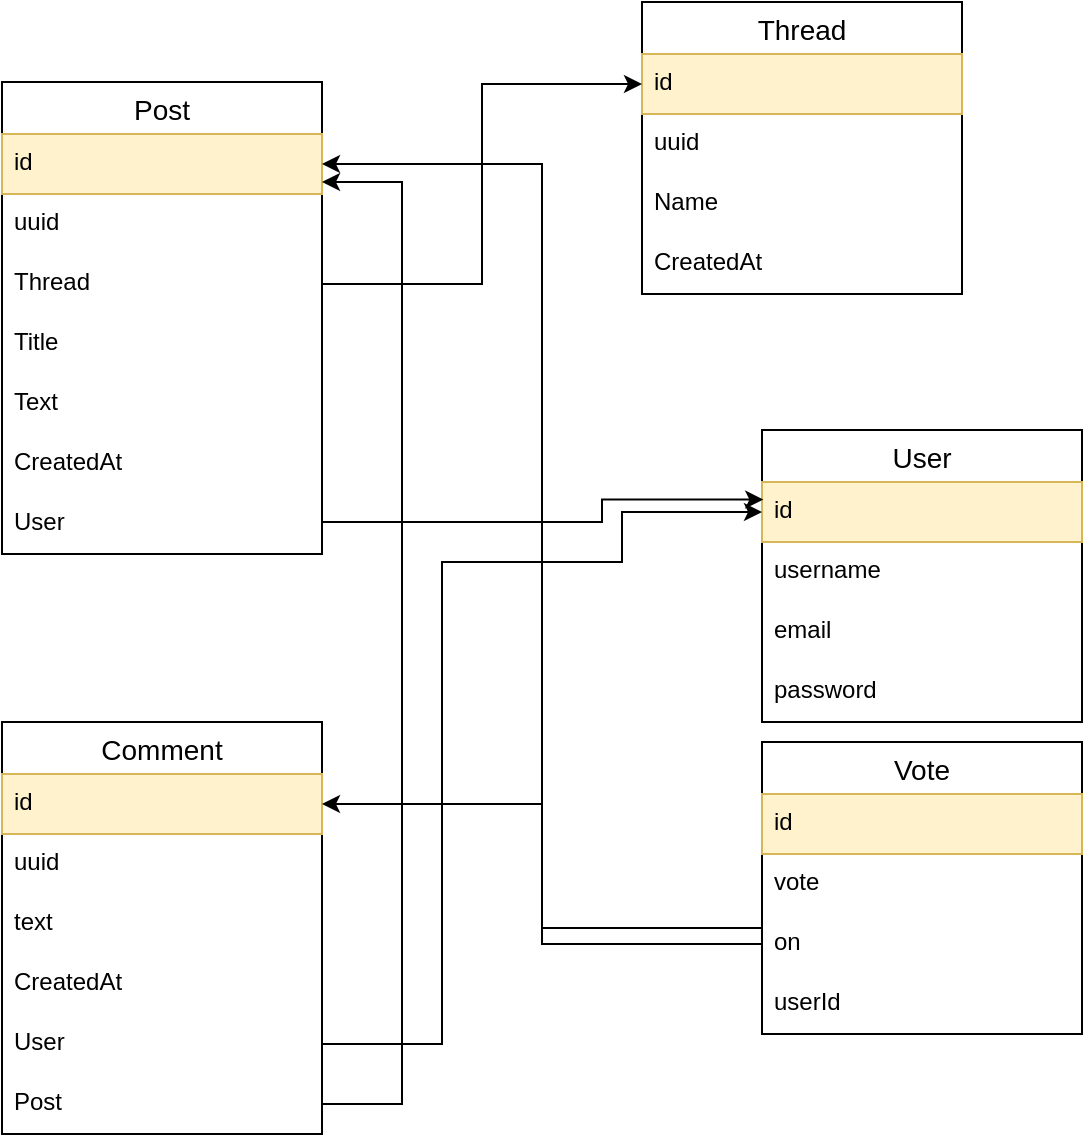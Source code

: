 <mxfile>
    <diagram id="tq-Q6TzTyD14Li7ieqoj" name="Page-1">
        <mxGraphModel dx="1022" dy="630" grid="1" gridSize="10" guides="1" tooltips="1" connect="1" arrows="1" fold="1" page="1" pageScale="1" pageWidth="827" pageHeight="1169" math="0" shadow="0">
            <root>
                <mxCell id="0"/>
                <mxCell id="1" parent="0"/>
                <mxCell id="9" value="Thread" style="swimlane;fontStyle=0;childLayout=stackLayout;horizontal=1;startSize=26;horizontalStack=0;resizeParent=1;resizeParentMax=0;resizeLast=0;collapsible=1;marginBottom=0;align=center;fontSize=14;" parent="1" vertex="1">
                    <mxGeometry x="360" y="30" width="160" height="146" as="geometry"/>
                </mxCell>
                <mxCell id="10" value="id" style="text;strokeColor=#d6b656;fillColor=#fff2cc;spacingLeft=4;spacingRight=4;overflow=hidden;rotatable=0;points=[[0,0.5],[1,0.5]];portConstraint=eastwest;fontSize=12;" parent="9" vertex="1">
                    <mxGeometry y="26" width="160" height="30" as="geometry"/>
                </mxCell>
                <mxCell id="bKGqzlOX6iAhwsOHJMyX-36" value="uuid" style="text;strokeColor=none;fillColor=none;spacingLeft=4;spacingRight=4;overflow=hidden;rotatable=0;points=[[0,0.5],[1,0.5]];portConstraint=eastwest;fontSize=12;" parent="9" vertex="1">
                    <mxGeometry y="56" width="160" height="30" as="geometry"/>
                </mxCell>
                <mxCell id="11" value="Name" style="text;strokeColor=none;fillColor=none;spacingLeft=4;spacingRight=4;overflow=hidden;rotatable=0;points=[[0,0.5],[1,0.5]];portConstraint=eastwest;fontSize=12;" parent="9" vertex="1">
                    <mxGeometry y="86" width="160" height="30" as="geometry"/>
                </mxCell>
                <mxCell id="SS1GwkB9hGUlwYre3SJg-49" value="CreatedAt" style="text;strokeColor=none;fillColor=none;spacingLeft=4;spacingRight=4;overflow=hidden;rotatable=0;points=[[0,0.5],[1,0.5]];portConstraint=eastwest;fontSize=12;" parent="9" vertex="1">
                    <mxGeometry y="116" width="160" height="30" as="geometry"/>
                </mxCell>
                <mxCell id="13" value="Post" style="swimlane;fontStyle=0;childLayout=stackLayout;horizontal=1;startSize=26;horizontalStack=0;resizeParent=1;resizeParentMax=0;resizeLast=0;collapsible=1;marginBottom=0;align=center;fontSize=14;" parent="1" vertex="1">
                    <mxGeometry x="40" y="70" width="160" height="236" as="geometry">
                        <mxRectangle x="320" y="240" width="60" height="26" as="alternateBounds"/>
                    </mxGeometry>
                </mxCell>
                <mxCell id="25" value="id" style="text;strokeColor=#d6b656;fillColor=#fff2cc;spacingLeft=4;spacingRight=4;overflow=hidden;rotatable=0;points=[[0,0.5],[1,0.5]];portConstraint=eastwest;fontSize=12;" parent="13" vertex="1">
                    <mxGeometry y="26" width="160" height="30" as="geometry"/>
                </mxCell>
                <mxCell id="bKGqzlOX6iAhwsOHJMyX-35" value="uuid" style="text;strokeColor=none;fillColor=none;spacingLeft=4;spacingRight=4;overflow=hidden;rotatable=0;points=[[0,0.5],[1,0.5]];portConstraint=eastwest;fontSize=12;" parent="13" vertex="1">
                    <mxGeometry y="56" width="160" height="30" as="geometry"/>
                </mxCell>
                <mxCell id="32" value="Thread" style="text;strokeColor=none;fillColor=none;spacingLeft=4;spacingRight=4;overflow=hidden;rotatable=0;points=[[0,0.5],[1,0.5]];portConstraint=eastwest;fontSize=12;" parent="13" vertex="1">
                    <mxGeometry y="86" width="160" height="30" as="geometry"/>
                </mxCell>
                <mxCell id="14" value="Title" style="text;strokeColor=none;fillColor=none;spacingLeft=4;spacingRight=4;overflow=hidden;rotatable=0;points=[[0,0.5],[1,0.5]];portConstraint=eastwest;fontSize=12;" parent="13" vertex="1">
                    <mxGeometry y="116" width="160" height="30" as="geometry"/>
                </mxCell>
                <mxCell id="15" value="Text" style="text;strokeColor=none;fillColor=none;spacingLeft=4;spacingRight=4;overflow=hidden;rotatable=0;points=[[0,0.5],[1,0.5]];portConstraint=eastwest;fontSize=12;" parent="13" vertex="1">
                    <mxGeometry y="146" width="160" height="30" as="geometry"/>
                </mxCell>
                <mxCell id="16" value="CreatedAt" style="text;strokeColor=none;fillColor=none;spacingLeft=4;spacingRight=4;overflow=hidden;rotatable=0;points=[[0,0.5],[1,0.5]];portConstraint=eastwest;fontSize=12;" parent="13" vertex="1">
                    <mxGeometry y="176" width="160" height="30" as="geometry"/>
                </mxCell>
                <mxCell id="26" value="User" style="text;strokeColor=none;fillColor=none;spacingLeft=4;spacingRight=4;overflow=hidden;rotatable=0;points=[[0,0.5],[1,0.5]];portConstraint=eastwest;fontSize=12;" parent="13" vertex="1">
                    <mxGeometry y="206" width="160" height="30" as="geometry"/>
                </mxCell>
                <mxCell id="17" value="User" style="swimlane;fontStyle=0;childLayout=stackLayout;horizontal=1;startSize=26;horizontalStack=0;resizeParent=1;resizeParentMax=0;resizeLast=0;collapsible=1;marginBottom=0;align=center;fontSize=14;" parent="1" vertex="1">
                    <mxGeometry x="420" y="244" width="160" height="146" as="geometry"/>
                </mxCell>
                <mxCell id="27" value="id" style="text;strokeColor=#d6b656;fillColor=#fff2cc;spacingLeft=4;spacingRight=4;overflow=hidden;rotatable=0;points=[[0,0.5],[1,0.5]];portConstraint=eastwest;fontSize=12;" parent="17" vertex="1">
                    <mxGeometry y="26" width="160" height="30" as="geometry"/>
                </mxCell>
                <mxCell id="18" value="username " style="text;strokeColor=none;fillColor=none;spacingLeft=4;spacingRight=4;overflow=hidden;rotatable=0;points=[[0,0.5],[1,0.5]];portConstraint=eastwest;fontSize=12;" parent="17" vertex="1">
                    <mxGeometry y="56" width="160" height="30" as="geometry"/>
                </mxCell>
                <mxCell id="SS1GwkB9hGUlwYre3SJg-48" value="email" style="text;strokeColor=none;fillColor=none;spacingLeft=4;spacingRight=4;overflow=hidden;rotatable=0;points=[[0,0.5],[1,0.5]];portConstraint=eastwest;fontSize=12;" parent="17" vertex="1">
                    <mxGeometry y="86" width="160" height="30" as="geometry"/>
                </mxCell>
                <mxCell id="19" value="password" style="text;strokeColor=none;fillColor=none;spacingLeft=4;spacingRight=4;overflow=hidden;rotatable=0;points=[[0,0.5],[1,0.5]];portConstraint=eastwest;fontSize=12;" parent="17" vertex="1">
                    <mxGeometry y="116" width="160" height="30" as="geometry"/>
                </mxCell>
                <mxCell id="SS1GwkB9hGUlwYre3SJg-32" value="Comment" style="swimlane;fontStyle=0;childLayout=stackLayout;horizontal=1;startSize=26;horizontalStack=0;resizeParent=1;resizeParentMax=0;resizeLast=0;collapsible=1;marginBottom=0;align=center;fontSize=14;" parent="1" vertex="1">
                    <mxGeometry x="40" y="390" width="160" height="206" as="geometry">
                        <mxRectangle x="320" y="240" width="60" height="26" as="alternateBounds"/>
                    </mxGeometry>
                </mxCell>
                <mxCell id="SS1GwkB9hGUlwYre3SJg-33" value="id" style="text;strokeColor=#d6b656;fillColor=#fff2cc;spacingLeft=4;spacingRight=4;overflow=hidden;rotatable=0;points=[[0,0.5],[1,0.5]];portConstraint=eastwest;fontSize=12;" parent="SS1GwkB9hGUlwYre3SJg-32" vertex="1">
                    <mxGeometry y="26" width="160" height="30" as="geometry"/>
                </mxCell>
                <mxCell id="SS1GwkB9hGUlwYre3SJg-34" value="uuid" style="text;strokeColor=none;fillColor=none;spacingLeft=4;spacingRight=4;overflow=hidden;rotatable=0;points=[[0,0.5],[1,0.5]];portConstraint=eastwest;fontSize=12;" parent="SS1GwkB9hGUlwYre3SJg-32" vertex="1">
                    <mxGeometry y="56" width="160" height="30" as="geometry"/>
                </mxCell>
                <mxCell id="SS1GwkB9hGUlwYre3SJg-35" value="text" style="text;strokeColor=none;fillColor=none;spacingLeft=4;spacingRight=4;overflow=hidden;rotatable=0;points=[[0,0.5],[1,0.5]];portConstraint=eastwest;fontSize=12;" parent="SS1GwkB9hGUlwYre3SJg-32" vertex="1">
                    <mxGeometry y="86" width="160" height="30" as="geometry"/>
                </mxCell>
                <mxCell id="SS1GwkB9hGUlwYre3SJg-38" value="CreatedAt" style="text;strokeColor=none;fillColor=none;spacingLeft=4;spacingRight=4;overflow=hidden;rotatable=0;points=[[0,0.5],[1,0.5]];portConstraint=eastwest;fontSize=12;" parent="SS1GwkB9hGUlwYre3SJg-32" vertex="1">
                    <mxGeometry y="116" width="160" height="30" as="geometry"/>
                </mxCell>
                <mxCell id="SS1GwkB9hGUlwYre3SJg-39" value="User" style="text;strokeColor=none;fillColor=none;spacingLeft=4;spacingRight=4;overflow=hidden;rotatable=0;points=[[0,0.5],[1,0.5]];portConstraint=eastwest;fontSize=12;shadow=0;" parent="SS1GwkB9hGUlwYre3SJg-32" vertex="1">
                    <mxGeometry y="146" width="160" height="30" as="geometry"/>
                </mxCell>
                <mxCell id="SS1GwkB9hGUlwYre3SJg-45" value="Post" style="text;strokeColor=none;fillColor=none;spacingLeft=4;spacingRight=4;overflow=hidden;rotatable=0;points=[[0,0.5],[1,0.5]];portConstraint=eastwest;fontSize=12;" parent="SS1GwkB9hGUlwYre3SJg-32" vertex="1">
                    <mxGeometry y="176" width="160" height="30" as="geometry"/>
                </mxCell>
                <mxCell id="SS1GwkB9hGUlwYre3SJg-42" style="edgeStyle=orthogonalEdgeStyle;rounded=0;orthogonalLoop=1;jettySize=auto;html=1;entryX=0.004;entryY=0.293;entryDx=0;entryDy=0;entryPerimeter=0;" parent="1" target="27" edge="1">
                    <mxGeometry relative="1" as="geometry">
                        <mxPoint x="200" y="290" as="sourcePoint"/>
                        <mxPoint x="310" y="295" as="targetPoint"/>
                        <Array as="points">
                            <mxPoint x="340" y="290"/>
                            <mxPoint x="340" y="279"/>
                        </Array>
                    </mxGeometry>
                </mxCell>
                <mxCell id="SS1GwkB9hGUlwYre3SJg-43" style="edgeStyle=orthogonalEdgeStyle;rounded=0;orthogonalLoop=1;jettySize=auto;html=1;exitX=1;exitY=0.5;exitDx=0;exitDy=0;entryX=0;entryY=0.5;entryDx=0;entryDy=0;" parent="1" source="SS1GwkB9hGUlwYre3SJg-39" target="27" edge="1">
                    <mxGeometry relative="1" as="geometry">
                        <mxPoint x="310" y="300" as="targetPoint"/>
                        <Array as="points">
                            <mxPoint x="260" y="551"/>
                            <mxPoint x="260" y="310"/>
                            <mxPoint x="350" y="310"/>
                            <mxPoint x="350" y="285"/>
                        </Array>
                    </mxGeometry>
                </mxCell>
                <mxCell id="SS1GwkB9hGUlwYre3SJg-46" style="edgeStyle=orthogonalEdgeStyle;rounded=0;orthogonalLoop=1;jettySize=auto;html=1;exitX=1;exitY=0.5;exitDx=0;exitDy=0;" parent="1" source="SS1GwkB9hGUlwYre3SJg-45" edge="1">
                    <mxGeometry relative="1" as="geometry">
                        <mxPoint x="200" y="120" as="targetPoint"/>
                        <Array as="points">
                            <mxPoint x="240" y="581"/>
                            <mxPoint x="240" y="120"/>
                            <mxPoint x="200" y="120"/>
                        </Array>
                    </mxGeometry>
                </mxCell>
                <mxCell id="SS1GwkB9hGUlwYre3SJg-47" style="edgeStyle=orthogonalEdgeStyle;rounded=0;orthogonalLoop=1;jettySize=auto;html=1;" parent="1" source="32" target="10" edge="1">
                    <mxGeometry relative="1" as="geometry"/>
                </mxCell>
                <mxCell id="33" value="Vote" style="swimlane;fontStyle=0;childLayout=stackLayout;horizontal=1;startSize=26;horizontalStack=0;resizeParent=1;resizeParentMax=0;resizeLast=0;collapsible=1;marginBottom=0;align=center;fontSize=14;fillColor=none;" parent="1" vertex="1">
                    <mxGeometry x="420" y="400" width="160" height="146" as="geometry">
                        <mxRectangle x="320" y="240" width="60" height="26" as="alternateBounds"/>
                    </mxGeometry>
                </mxCell>
                <mxCell id="34" value="id" style="text;strokeColor=#d6b656;fillColor=#fff2cc;spacingLeft=4;spacingRight=4;overflow=hidden;rotatable=0;points=[[0,0.5],[1,0.5]];portConstraint=eastwest;fontSize=12;" parent="33" vertex="1">
                    <mxGeometry y="26" width="160" height="30" as="geometry"/>
                </mxCell>
                <mxCell id="36" value="vote" style="text;strokeColor=none;fillColor=none;spacingLeft=4;spacingRight=4;overflow=hidden;rotatable=0;points=[[0,0.5],[1,0.5]];portConstraint=eastwest;fontSize=12;" parent="33" vertex="1">
                    <mxGeometry y="56" width="160" height="30" as="geometry"/>
                </mxCell>
                <mxCell id="jQOo2DrXbKmspHxaGgos-40" value="on&#10;" style="text;strokeColor=none;fillColor=none;spacingLeft=4;spacingRight=4;overflow=hidden;rotatable=0;points=[[0,0.5],[1,0.5]];portConstraint=eastwest;fontSize=12;" parent="33" vertex="1">
                    <mxGeometry y="86" width="160" height="30" as="geometry"/>
                </mxCell>
                <mxCell id="38" value="userId" style="text;strokeColor=none;fillColor=none;spacingLeft=4;spacingRight=4;overflow=hidden;rotatable=0;points=[[0,0.5],[1,0.5]];portConstraint=eastwest;fontSize=12;" parent="33" vertex="1">
                    <mxGeometry y="116" width="160" height="30" as="geometry"/>
                </mxCell>
                <mxCell id="jQOo2DrXbKmspHxaGgos-41" style="edgeStyle=orthogonalEdgeStyle;rounded=0;orthogonalLoop=1;jettySize=auto;html=1;exitX=1;exitY=0.5;exitDx=0;exitDy=0;entryX=0;entryY=0.5;entryDx=0;entryDy=0;endArrow=none;endFill=0;startArrow=classic;startFill=1;" parent="1" source="SS1GwkB9hGUlwYre3SJg-33" target="jQOo2DrXbKmspHxaGgos-40" edge="1">
                    <mxGeometry relative="1" as="geometry">
                        <Array as="points">
                            <mxPoint x="310" y="431"/>
                            <mxPoint x="310" y="501"/>
                        </Array>
                    </mxGeometry>
                </mxCell>
                <mxCell id="jQOo2DrXbKmspHxaGgos-42" style="edgeStyle=orthogonalEdgeStyle;rounded=0;orthogonalLoop=1;jettySize=auto;html=1;exitX=1;exitY=0.5;exitDx=0;exitDy=0;entryX=0;entryY=0.233;entryDx=0;entryDy=0;entryPerimeter=0;endArrow=none;endFill=0;startArrow=classic;startFill=1;" parent="1" source="25" target="jQOo2DrXbKmspHxaGgos-40" edge="1">
                    <mxGeometry relative="1" as="geometry">
                        <mxPoint x="430" y="650" as="targetPoint"/>
                    </mxGeometry>
                </mxCell>
            </root>
        </mxGraphModel>
    </diagram>
</mxfile>